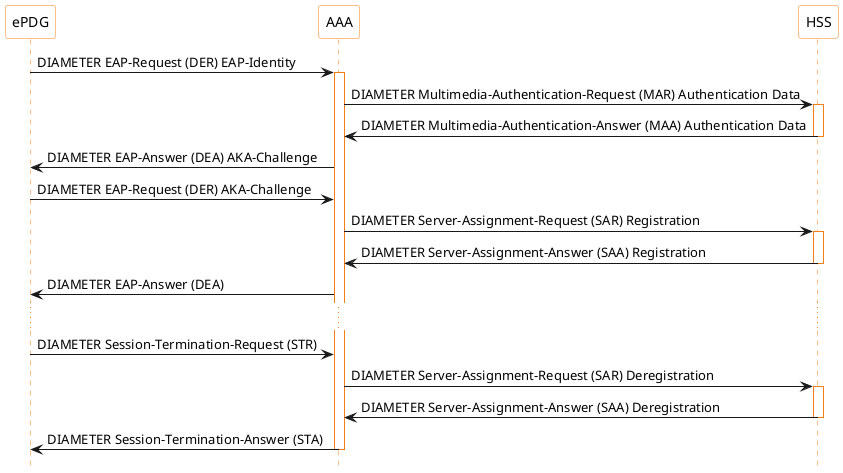 @startuml

skinparam shadowing false
skinparam sequence {
ParticipantBorderColor #f57f17
ParticipantBackgroundColor white
LifeLineBorderColor #f57f17
LifeLineBackgroundColor white
}
participant ePDG as epdg
participant AAA as aaa
participant HSS as hss
hide footbox

epdg -> aaa : DIAMETER EAP-Request (DER) EAP-Identity
activate aaa
aaa -> hss : DIAMETER Multimedia-Authentication-Request (MAR) Authentication Data
activate hss
aaa <- hss : DIAMETER Multimedia-Authentication-Answer (MAA) Authentication Data
deactivate hss
epdg <- aaa : DIAMETER EAP-Answer (DEA) AKA-Challenge
epdg -> aaa : DIAMETER EAP-Request (DER) AKA-Challenge
aaa -> hss : DIAMETER Server-Assignment-Request (SAR) Registration
activate hss
aaa <- hss : DIAMETER Server-Assignment-Answer (SAA) Registration
deactivate hss
epdg <- aaa : DIAMETER EAP-Answer (DEA)
...
epdg -> aaa : DIAMETER Session-Termination-Request (STR)
aaa -> hss : DIAMETER Server-Assignment-Request (SAR) Deregistration
activate hss
aaa <- hss : DIAMETER Server-Assignment-Answer (SAA) Deregistration
deactivate hss
epdg <- aaa : DIAMETER Session-Termination-Answer (STA) 
deactivate aaa

@enduml
